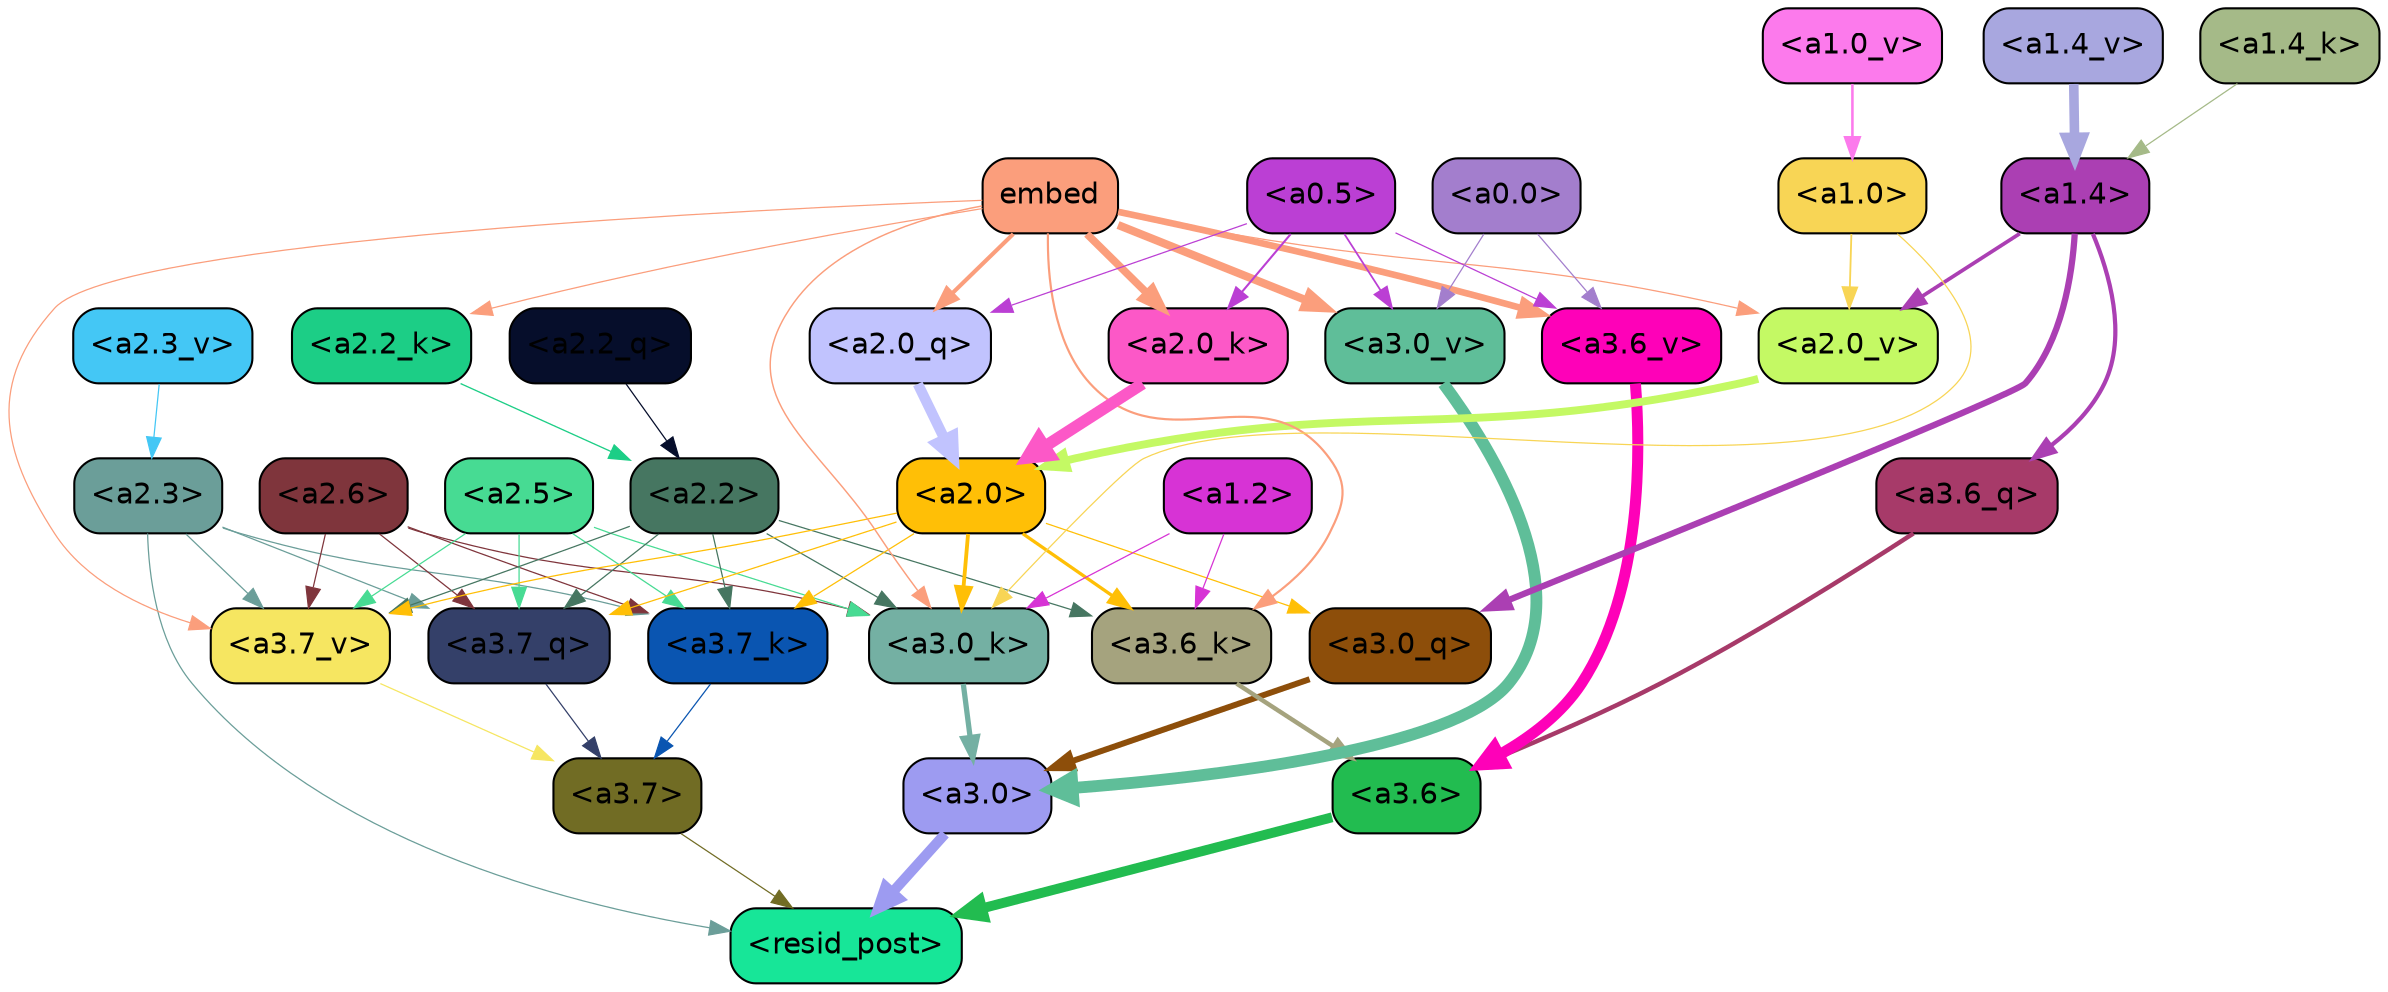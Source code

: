 strict digraph "" {
	graph [bgcolor=transparent,
		layout=dot,
		overlap=false,
		splines=true
	];
	"<a3.7>"	[color=black,
		fillcolor="#716c24",
		fontname=Helvetica,
		shape=box,
		style="filled, rounded"];
	"<resid_post>"	[color=black,
		fillcolor="#17e698",
		fontname=Helvetica,
		shape=box,
		style="filled, rounded"];
	"<a3.7>" -> "<resid_post>"	[color="#716c24",
		penwidth=0.6];
	"<a3.6>"	[color=black,
		fillcolor="#22bc50",
		fontname=Helvetica,
		shape=box,
		style="filled, rounded"];
	"<a3.6>" -> "<resid_post>"	[color="#22bc50",
		penwidth=4.751592040061951];
	"<a3.0>"	[color=black,
		fillcolor="#9d9bf1",
		fontname=Helvetica,
		shape=box,
		style="filled, rounded"];
	"<a3.0>" -> "<resid_post>"	[color="#9d9bf1",
		penwidth=4.904066681861877];
	"<a2.3>"	[color=black,
		fillcolor="#6b9e99",
		fontname=Helvetica,
		shape=box,
		style="filled, rounded"];
	"<a2.3>" -> "<resid_post>"	[color="#6b9e99",
		penwidth=0.6];
	"<a3.7_q>"	[color=black,
		fillcolor="#344069",
		fontname=Helvetica,
		shape=box,
		style="filled, rounded"];
	"<a2.3>" -> "<a3.7_q>"	[color="#6b9e99",
		penwidth=0.6];
	"<a3.7_k>"	[color=black,
		fillcolor="#0a55b1",
		fontname=Helvetica,
		shape=box,
		style="filled, rounded"];
	"<a2.3>" -> "<a3.7_k>"	[color="#6b9e99",
		penwidth=0.6];
	"<a3.7_v>"	[color=black,
		fillcolor="#f6e661",
		fontname=Helvetica,
		shape=box,
		style="filled, rounded"];
	"<a2.3>" -> "<a3.7_v>"	[color="#6b9e99",
		penwidth=0.6];
	"<a3.7_q>" -> "<a3.7>"	[color="#344069",
		penwidth=0.6];
	"<a3.6_q>"	[color=black,
		fillcolor="#a73a69",
		fontname=Helvetica,
		shape=box,
		style="filled, rounded"];
	"<a3.6_q>" -> "<a3.6>"	[color="#a73a69",
		penwidth=2.160832464694977];
	"<a3.0_q>"	[color=black,
		fillcolor="#8d4e0a",
		fontname=Helvetica,
		shape=box,
		style="filled, rounded"];
	"<a3.0_q>" -> "<a3.0>"	[color="#8d4e0a",
		penwidth=2.870753765106201];
	"<a3.7_k>" -> "<a3.7>"	[color="#0a55b1",
		penwidth=0.6];
	"<a3.6_k>"	[color=black,
		fillcolor="#a5a37e",
		fontname=Helvetica,
		shape=box,
		style="filled, rounded"];
	"<a3.6_k>" -> "<a3.6>"	[color="#a5a37e",
		penwidth=2.13908451795578];
	"<a3.0_k>"	[color=black,
		fillcolor="#74b0a3",
		fontname=Helvetica,
		shape=box,
		style="filled, rounded"];
	"<a3.0_k>" -> "<a3.0>"	[color="#74b0a3",
		penwidth=2.520303964614868];
	"<a3.7_v>" -> "<a3.7>"	[color="#f6e661",
		penwidth=0.6];
	"<a3.6_v>"	[color=black,
		fillcolor="#fe01b8",
		fontname=Helvetica,
		shape=box,
		style="filled, rounded"];
	"<a3.6_v>" -> "<a3.6>"	[color="#fe01b8",
		penwidth=5.297133803367615];
	"<a3.0_v>"	[color=black,
		fillcolor="#5fbe99",
		fontname=Helvetica,
		shape=box,
		style="filled, rounded"];
	"<a3.0_v>" -> "<a3.0>"	[color="#5fbe99",
		penwidth=5.680712580680847];
	"<a2.6>"	[color=black,
		fillcolor="#7f353c",
		fontname=Helvetica,
		shape=box,
		style="filled, rounded"];
	"<a2.6>" -> "<a3.7_q>"	[color="#7f353c",
		penwidth=0.6];
	"<a2.6>" -> "<a3.7_k>"	[color="#7f353c",
		penwidth=0.6];
	"<a2.6>" -> "<a3.0_k>"	[color="#7f353c",
		penwidth=0.6];
	"<a2.6>" -> "<a3.7_v>"	[color="#7f353c",
		penwidth=0.6];
	"<a2.5>"	[color=black,
		fillcolor="#47db93",
		fontname=Helvetica,
		shape=box,
		style="filled, rounded"];
	"<a2.5>" -> "<a3.7_q>"	[color="#47db93",
		penwidth=0.6];
	"<a2.5>" -> "<a3.7_k>"	[color="#47db93",
		penwidth=0.6];
	"<a2.5>" -> "<a3.0_k>"	[color="#47db93",
		penwidth=0.6];
	"<a2.5>" -> "<a3.7_v>"	[color="#47db93",
		penwidth=0.6];
	"<a2.2>"	[color=black,
		fillcolor="#467661",
		fontname=Helvetica,
		shape=box,
		style="filled, rounded"];
	"<a2.2>" -> "<a3.7_q>"	[color="#467661",
		penwidth=0.6];
	"<a2.2>" -> "<a3.7_k>"	[color="#467661",
		penwidth=0.6];
	"<a2.2>" -> "<a3.6_k>"	[color="#467661",
		penwidth=0.6];
	"<a2.2>" -> "<a3.0_k>"	[color="#467661",
		penwidth=0.6];
	"<a2.2>" -> "<a3.7_v>"	[color="#467661",
		penwidth=0.6];
	"<a2.0>"	[color=black,
		fillcolor="#ffbf06",
		fontname=Helvetica,
		shape=box,
		style="filled, rounded"];
	"<a2.0>" -> "<a3.7_q>"	[color="#ffbf06",
		penwidth=0.6];
	"<a2.0>" -> "<a3.0_q>"	[color="#ffbf06",
		penwidth=0.6];
	"<a2.0>" -> "<a3.7_k>"	[color="#ffbf06",
		penwidth=0.6];
	"<a2.0>" -> "<a3.6_k>"	[color="#ffbf06",
		penwidth=1.5897698998451233];
	"<a2.0>" -> "<a3.0_k>"	[color="#ffbf06",
		penwidth=1.8405593037605286];
	"<a2.0>" -> "<a3.7_v>"	[color="#ffbf06",
		penwidth=0.6];
	"<a1.4>"	[color=black,
		fillcolor="#ab3fb3",
		fontname=Helvetica,
		shape=box,
		style="filled, rounded"];
	"<a1.4>" -> "<a3.6_q>"	[color="#ab3fb3",
		penwidth=2.0260728895664215];
	"<a1.4>" -> "<a3.0_q>"	[color="#ab3fb3",
		penwidth=3.0185627341270447];
	"<a2.0_v>"	[color=black,
		fillcolor="#c4f964",
		fontname=Helvetica,
		shape=box,
		style="filled, rounded"];
	"<a1.4>" -> "<a2.0_v>"	[color="#ab3fb3",
		penwidth=1.7970525026321411];
	"<a1.2>"	[color=black,
		fillcolor="#d733d5",
		fontname=Helvetica,
		shape=box,
		style="filled, rounded"];
	"<a1.2>" -> "<a3.6_k>"	[color="#d733d5",
		penwidth=0.6];
	"<a1.2>" -> "<a3.0_k>"	[color="#d733d5",
		penwidth=0.6];
	embed	[color=black,
		fillcolor="#fb9e7c",
		fontname=Helvetica,
		shape=box,
		style="filled, rounded"];
	embed -> "<a3.6_k>"	[color="#fb9e7c",
		penwidth=1.046662151813507];
	embed -> "<a3.0_k>"	[color="#fb9e7c",
		penwidth=0.6995279788970947];
	embed -> "<a3.7_v>"	[color="#fb9e7c",
		penwidth=0.6];
	embed -> "<a3.6_v>"	[color="#fb9e7c",
		penwidth=3.1840110421180725];
	embed -> "<a3.0_v>"	[color="#fb9e7c",
		penwidth=3.9005755856633186];
	"<a2.0_q>"	[color=black,
		fillcolor="#c1c3fe",
		fontname=Helvetica,
		shape=box,
		style="filled, rounded"];
	embed -> "<a2.0_q>"	[color="#fb9e7c",
		penwidth=1.9669389724731445];
	"<a2.2_k>"	[color=black,
		fillcolor="#1cce86",
		fontname=Helvetica,
		shape=box,
		style="filled, rounded"];
	embed -> "<a2.2_k>"	[color="#fb9e7c",
		penwidth=0.6];
	"<a2.0_k>"	[color=black,
		fillcolor="#fc58c7",
		fontname=Helvetica,
		shape=box,
		style="filled, rounded"];
	embed -> "<a2.0_k>"	[color="#fb9e7c",
		penwidth=3.6898754835128784];
	embed -> "<a2.0_v>"	[color="#fb9e7c",
		penwidth=0.6];
	"<a1.0>"	[color=black,
		fillcolor="#f8d555",
		fontname=Helvetica,
		shape=box,
		style="filled, rounded"];
	"<a1.0>" -> "<a3.0_k>"	[color="#f8d555",
		penwidth=0.6];
	"<a1.0>" -> "<a2.0_v>"	[color="#f8d555",
		penwidth=0.8836666345596313];
	"<a0.5>"	[color=black,
		fillcolor="#bb3fd4",
		fontname=Helvetica,
		shape=box,
		style="filled, rounded"];
	"<a0.5>" -> "<a3.6_v>"	[color="#bb3fd4",
		penwidth=0.6];
	"<a0.5>" -> "<a3.0_v>"	[color="#bb3fd4",
		penwidth=0.8493617177009583];
	"<a0.5>" -> "<a2.0_q>"	[color="#bb3fd4",
		penwidth=0.6];
	"<a0.5>" -> "<a2.0_k>"	[color="#bb3fd4",
		penwidth=0.9942188858985901];
	"<a0.0>"	[color=black,
		fillcolor="#a37ecd",
		fontname=Helvetica,
		shape=box,
		style="filled, rounded"];
	"<a0.0>" -> "<a3.6_v>"	[color="#a37ecd",
		penwidth=0.6];
	"<a0.0>" -> "<a3.0_v>"	[color="#a37ecd",
		penwidth=0.6];
	"<a2.2_q>"	[color=black,
		fillcolor="#060e2b",
		fontname=Helvetica,
		shape=box,
		style="filled, rounded"];
	"<a2.2_q>" -> "<a2.2>"	[color="#060e2b",
		penwidth=0.6];
	"<a2.0_q>" -> "<a2.0>"	[color="#c1c3fe",
		penwidth=5.0040658712387085];
	"<a2.2_k>" -> "<a2.2>"	[color="#1cce86",
		penwidth=0.6304321400821209];
	"<a2.0_k>" -> "<a2.0>"	[color="#fc58c7",
		penwidth=5.6445024609565735];
	"<a2.3_v>"	[color=black,
		fillcolor="#44c7f5",
		fontname=Helvetica,
		shape=box,
		style="filled, rounded"];
	"<a2.3_v>" -> "<a2.3>"	[color="#44c7f5",
		penwidth=0.6];
	"<a2.0_v>" -> "<a2.0>"	[color="#c4f964",
		penwidth=3.781584322452545];
	"<a1.4_k>"	[color=black,
		fillcolor="#a5ba88",
		fontname=Helvetica,
		shape=box,
		style="filled, rounded"];
	"<a1.4_k>" -> "<a1.4>"	[color="#a5ba88",
		penwidth=0.6];
	"<a1.4_v>"	[color=black,
		fillcolor="#a8a7df",
		fontname=Helvetica,
		shape=box,
		style="filled, rounded"];
	"<a1.4_v>" -> "<a1.4>"	[color="#a8a7df",
		penwidth=4.602061748504639];
	"<a1.0_v>"	[color=black,
		fillcolor="#fc7aec",
		fontname=Helvetica,
		shape=box,
		style="filled, rounded"];
	"<a1.0_v>" -> "<a1.0>"	[color="#fc7aec",
		penwidth=1.227757602930069];
}

